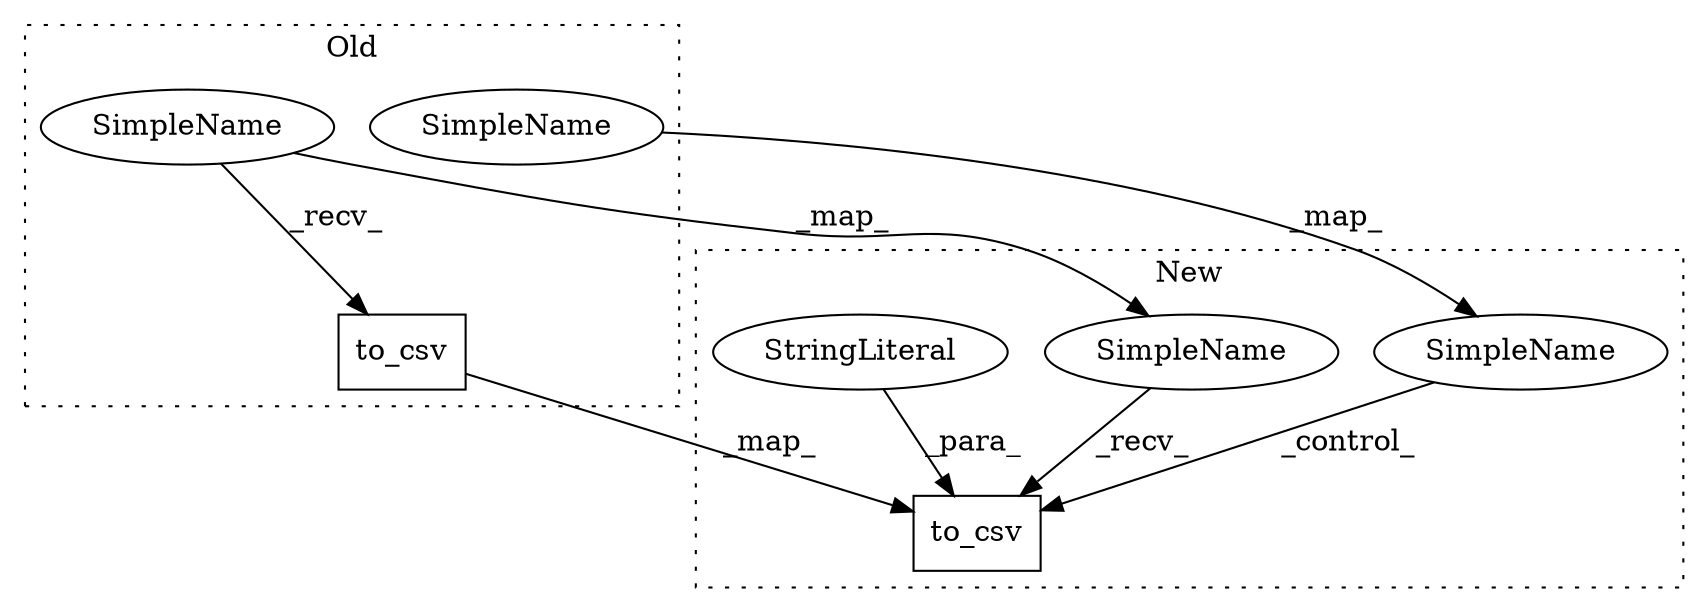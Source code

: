 digraph G {
subgraph cluster0 {
1 [label="to_csv" a="32" s="6995,7018" l="7,1" shape="box"];
3 [label="SimpleName" a="42" s="6514" l="7" shape="ellipse"];
6 [label="SimpleName" a="42" s="2930" l="1" shape="ellipse"];
label = "Old";
style="dotted";
}
subgraph cluster1 {
2 [label="to_csv" a="32" s="6492,6522" l="7,1" shape="box"];
4 [label="SimpleName" a="42" s="6015" l="7" shape="ellipse"];
5 [label="SimpleName" a="42" s="2582" l="1" shape="ellipse"];
7 [label="StringLiteral" a="45" s="6516" l="6" shape="ellipse"];
label = "New";
style="dotted";
}
1 -> 2 [label="_map_"];
3 -> 1 [label="_recv_"];
3 -> 4 [label="_map_"];
4 -> 2 [label="_recv_"];
5 -> 2 [label="_control_"];
6 -> 5 [label="_map_"];
7 -> 2 [label="_para_"];
}